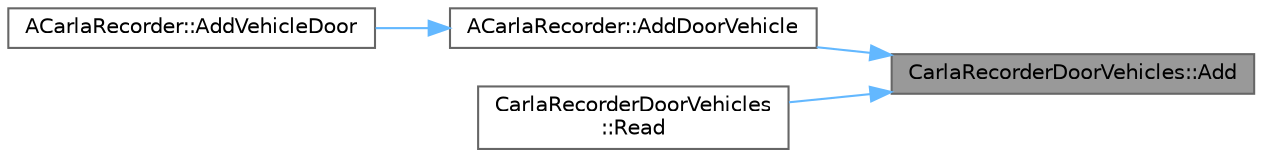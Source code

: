 digraph "CarlaRecorderDoorVehicles::Add"
{
 // INTERACTIVE_SVG=YES
 // LATEX_PDF_SIZE
  bgcolor="transparent";
  edge [fontname=Helvetica,fontsize=10,labelfontname=Helvetica,labelfontsize=10];
  node [fontname=Helvetica,fontsize=10,shape=box,height=0.2,width=0.4];
  rankdir="RL";
  Node1 [id="Node000001",label="CarlaRecorderDoorVehicles::Add",height=0.2,width=0.4,color="gray40", fillcolor="grey60", style="filled", fontcolor="black",tooltip=" "];
  Node1 -> Node2 [id="edge1_Node000001_Node000002",dir="back",color="steelblue1",style="solid",tooltip=" "];
  Node2 [id="Node000002",label="ACarlaRecorder::AddDoorVehicle",height=0.2,width=0.4,color="grey40", fillcolor="white", style="filled",URL="$dd/db9/classACarlaRecorder.html#aec6259caf0df6baf554d069a49401b34",tooltip=" "];
  Node2 -> Node3 [id="edge2_Node000002_Node000003",dir="back",color="steelblue1",style="solid",tooltip=" "];
  Node3 [id="Node000003",label="ACarlaRecorder::AddVehicleDoor",height=0.2,width=0.4,color="grey40", fillcolor="white", style="filled",URL="$dd/db9/classACarlaRecorder.html#a2b535f52c200fd7136ee3a5484eaccfb",tooltip=" "];
  Node1 -> Node4 [id="edge3_Node000001_Node000004",dir="back",color="steelblue1",style="solid",tooltip=" "];
  Node4 [id="Node000004",label="CarlaRecorderDoorVehicles\l::Read",height=0.2,width=0.4,color="grey40", fillcolor="white", style="filled",URL="$dc/dd3/structCarlaRecorderDoorVehicles.html#ac77728dadb3f3d34b3b1d9379fe0d3bc",tooltip=" "];
}
